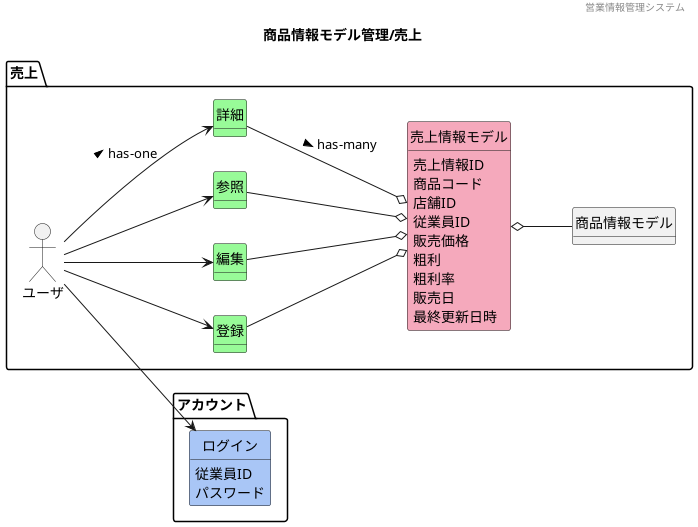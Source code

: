 @startuml images/商品情報モデル管理/売上
' ヘッダー
header 営業情報管理システム
' タイトル
title 商品情報モデル管理/売上
' 
hide circle
' 
hide method
left to right direction

package "アカウント"{
    class "ログイン" #A9C6F6

}

package "売上" {
    'ユーザや外部システム
    mix_actor "ユーザ"
    class "登録" #98fb98
    class "編集" #98fb98
    class "参照" #98fb98
    class "詳細" #98fb98
    class "売上情報モデル" #F5A9BC
    class "商品情報モデル"
}
    ' package "マスタ管理"{
    ' }
    ' class "" #F5A9BC
    ' class "" #ffd700

    'モデル同士の関係
    ユーザ --> 参照
    ユーザ --> 登録
    ユーザ --> 編集
    ユーザ --> 詳細 : > has-one
    ユーザ --> ログイン
    参照 --o 売上情報モデル
    登録 --o 売上情報モデル
    編集 --o 売上情報モデル
    詳細 --o 売上情報モデル : > has-many
    売上情報モデル o-- 商品情報モデル
    ' 売上情報モデル o-- マスタ管理

    'ドメインクラスの属性
    ' 商品情報モデル : 型番
    ' 商品情報モデル : 商品コード
    ' 商品情報モデル : JANコード
    ' 商品情報モデル : 商品画像
    ' 商品情報モデル : 在庫場所
    ' 商品情報モデル : カテゴリ
    ' 商品情報モデル : 仕入価格
    売上情報モデル : 売上情報ID
    売上情報モデル : 商品コード
    売上情報モデル : 店舗ID
    売上情報モデル : 従業員ID
    売上情報モデル : 販売価格
    売上情報モデル : 粗利
    売上情報モデル : 粗利率
    売上情報モデル : 販売日
    売上情報モデル : 最終更新日時
    ログイン : 従業員ID
    ログイン : パスワード




@enduml